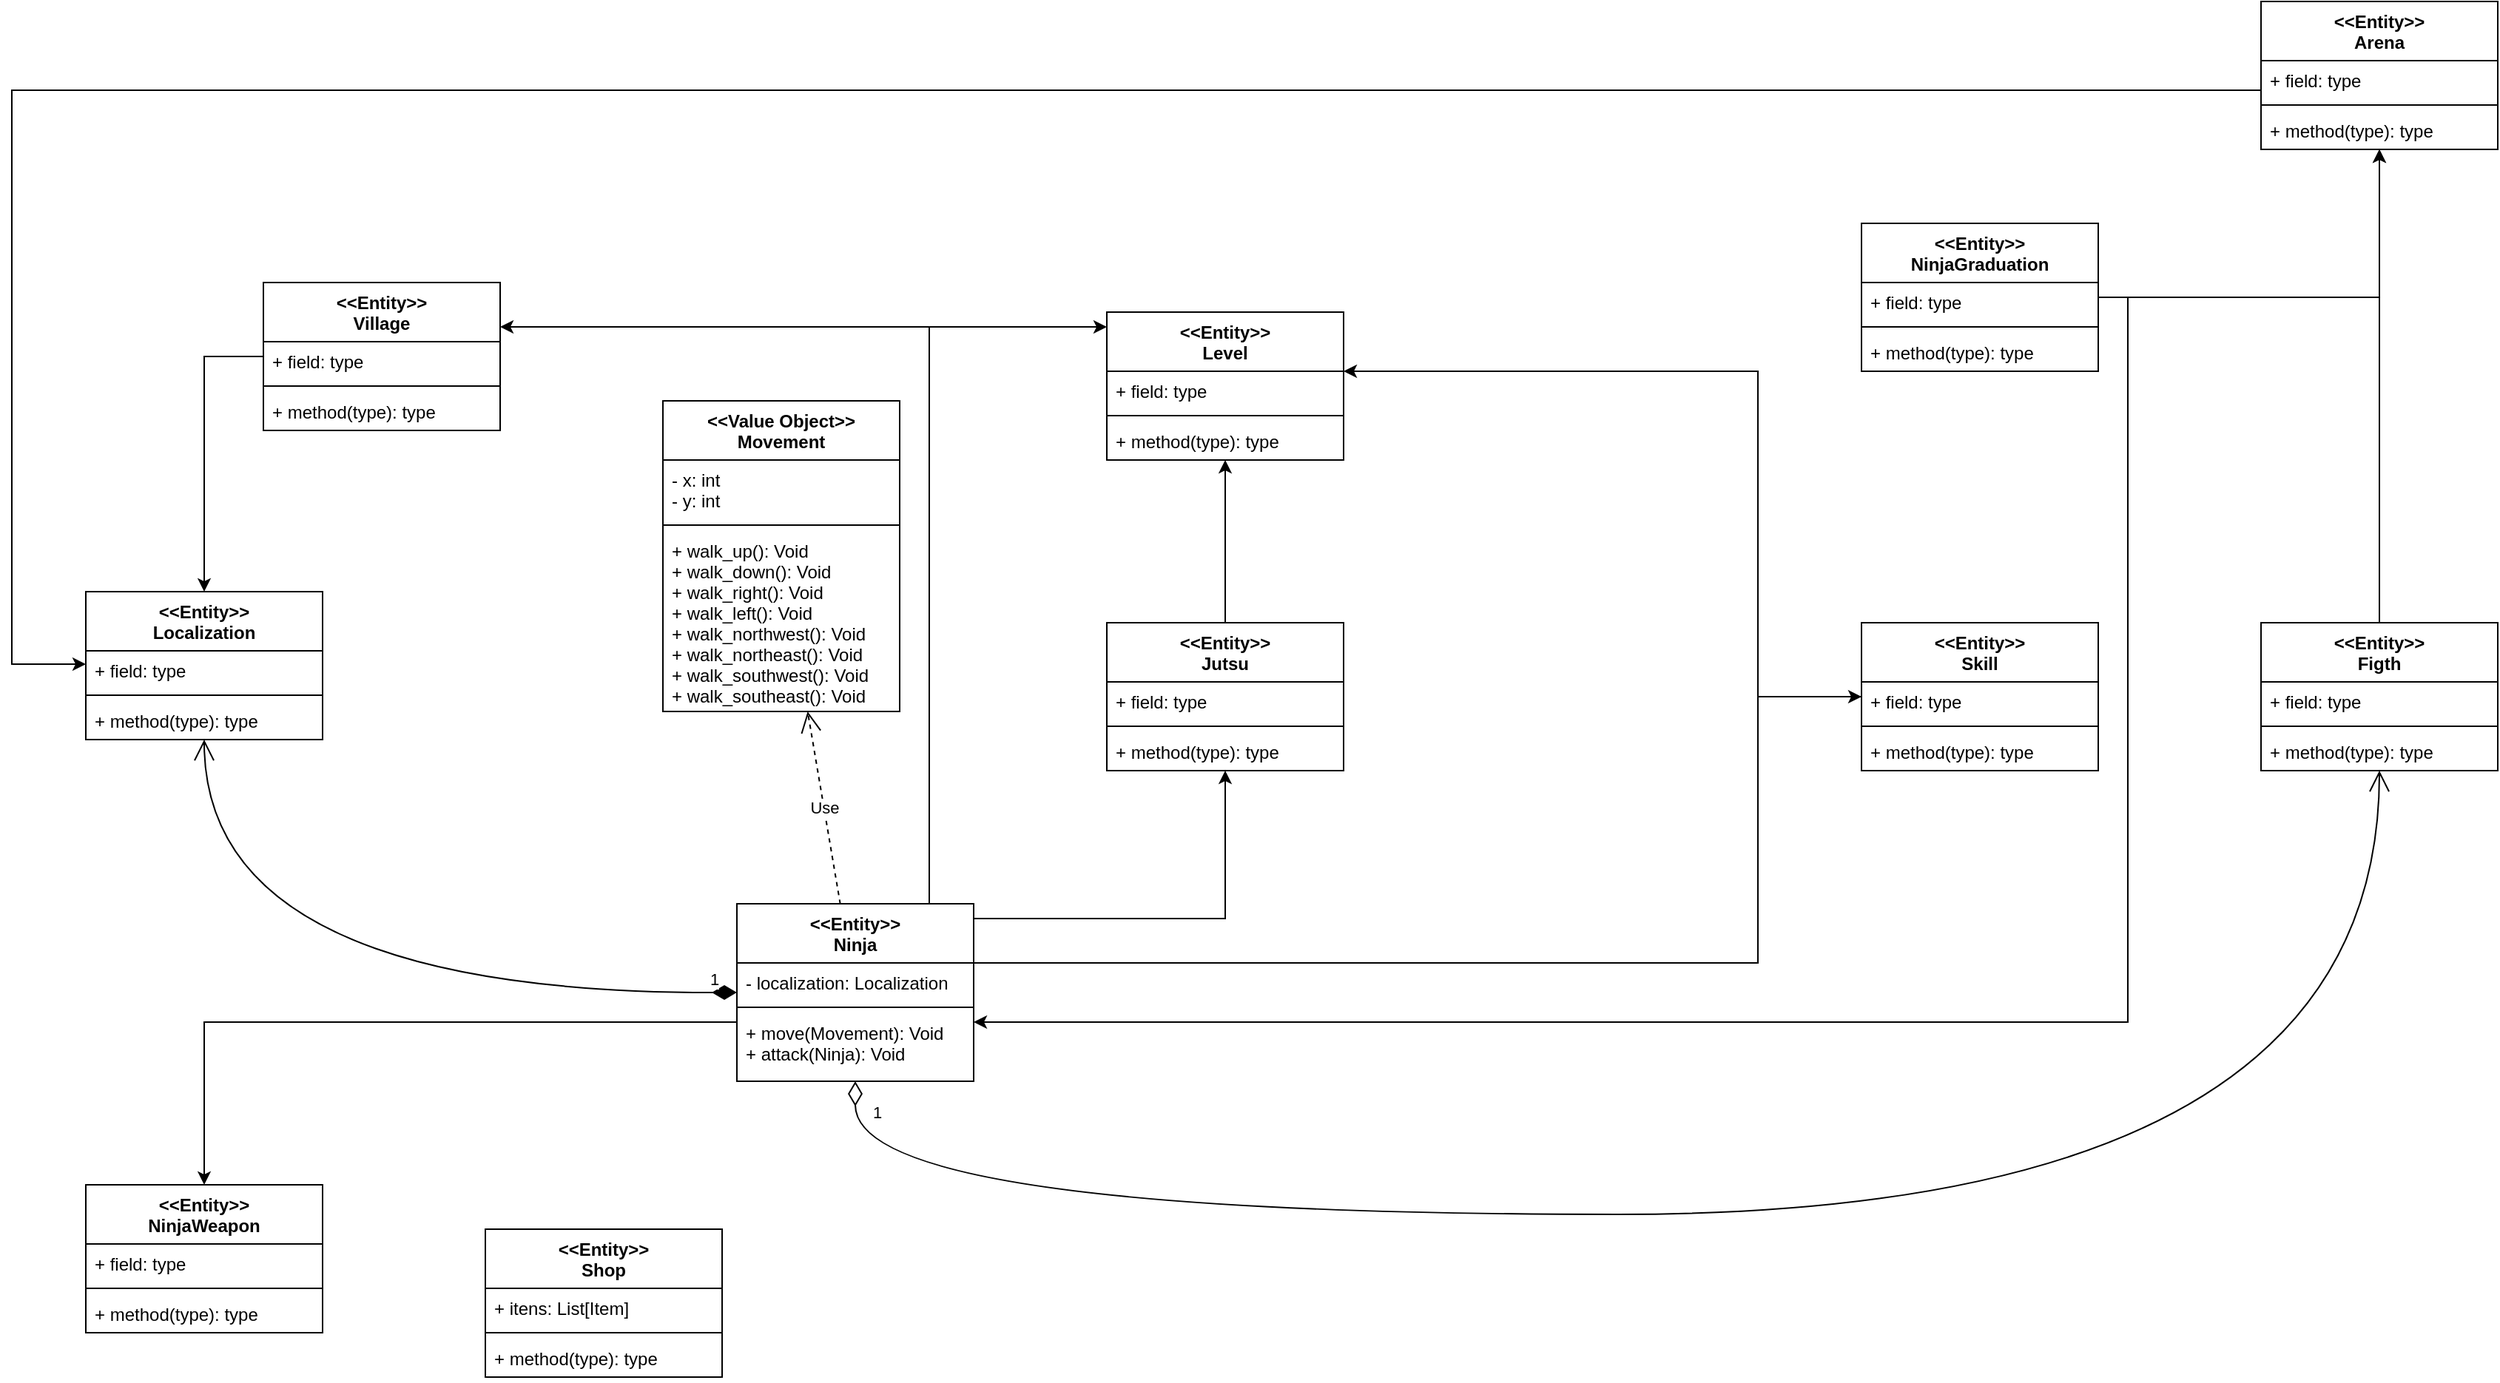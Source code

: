 <mxfile>
    <diagram id="MYjJzvuKn-N0CxeeBE0F" name="Modelo do Domínio">
        <mxGraphModel dx="2731" dy="259" grid="1" gridSize="10" guides="1" tooltips="1" connect="1" arrows="1" fold="1" page="0" pageScale="1" pageWidth="850" pageHeight="1100" math="0" shadow="0">
            <root>
                <mxCell id="0"/>
                <mxCell id="1" parent="0"/>
                <mxCell id="JsGrrceZ-RHF1cuXCa2K-105" style="edgeStyle=orthogonalEdgeStyle;rounded=0;orthogonalLoop=1;jettySize=auto;html=1;" parent="1" source="JsGrrceZ-RHF1cuXCa2K-35" target="JsGrrceZ-RHF1cuXCa2K-47" edge="1">
                    <mxGeometry relative="1" as="geometry">
                        <Array as="points">
                            <mxPoint x="-1080" y="810"/>
                        </Array>
                    </mxGeometry>
                </mxCell>
                <mxCell id="JsGrrceZ-RHF1cuXCa2K-35" value="&lt;&lt;Entity&gt;&gt;&#10;Village" style="swimlane;fontStyle=1;align=center;verticalAlign=top;childLayout=stackLayout;horizontal=1;startSize=40;horizontalStack=0;resizeParent=1;resizeParentMax=0;resizeLast=0;collapsible=1;marginBottom=0;" parent="1" vertex="1">
                    <mxGeometry x="-1040" y="760" width="160" height="100" as="geometry"/>
                </mxCell>
                <mxCell id="JsGrrceZ-RHF1cuXCa2K-36" value="+ field: type" style="text;strokeColor=none;fillColor=none;align=left;verticalAlign=top;spacingLeft=4;spacingRight=4;overflow=hidden;rotatable=0;points=[[0,0.5],[1,0.5]];portConstraint=eastwest;" parent="JsGrrceZ-RHF1cuXCa2K-35" vertex="1">
                    <mxGeometry y="40" width="160" height="26" as="geometry"/>
                </mxCell>
                <mxCell id="JsGrrceZ-RHF1cuXCa2K-37" value="" style="line;strokeWidth=1;fillColor=none;align=left;verticalAlign=middle;spacingTop=-1;spacingLeft=3;spacingRight=3;rotatable=0;labelPosition=right;points=[];portConstraint=eastwest;" parent="JsGrrceZ-RHF1cuXCa2K-35" vertex="1">
                    <mxGeometry y="66" width="160" height="8" as="geometry"/>
                </mxCell>
                <mxCell id="JsGrrceZ-RHF1cuXCa2K-38" value="+ method(type): type" style="text;strokeColor=none;fillColor=none;align=left;verticalAlign=top;spacingLeft=4;spacingRight=4;overflow=hidden;rotatable=0;points=[[0,0.5],[1,0.5]];portConstraint=eastwest;" parent="JsGrrceZ-RHF1cuXCa2K-35" vertex="1">
                    <mxGeometry y="74" width="160" height="26" as="geometry"/>
                </mxCell>
                <mxCell id="JsGrrceZ-RHF1cuXCa2K-89" style="edgeStyle=orthogonalEdgeStyle;rounded=0;orthogonalLoop=1;jettySize=auto;html=1;" parent="1" source="JsGrrceZ-RHF1cuXCa2K-43" target="JsGrrceZ-RHF1cuXCa2K-83" edge="1">
                    <mxGeometry relative="1" as="geometry">
                        <Array as="points">
                            <mxPoint x="-590" y="790"/>
                        </Array>
                    </mxGeometry>
                </mxCell>
                <mxCell id="JsGrrceZ-RHF1cuXCa2K-90" style="edgeStyle=orthogonalEdgeStyle;rounded=0;orthogonalLoop=1;jettySize=auto;html=1;" parent="1" source="JsGrrceZ-RHF1cuXCa2K-43" target="JsGrrceZ-RHF1cuXCa2K-55" edge="1">
                    <mxGeometry relative="1" as="geometry">
                        <Array as="points">
                            <mxPoint x="-390" y="1190"/>
                        </Array>
                    </mxGeometry>
                </mxCell>
                <mxCell id="JsGrrceZ-RHF1cuXCa2K-93" style="edgeStyle=orthogonalEdgeStyle;rounded=0;orthogonalLoop=1;jettySize=auto;html=1;" parent="1" source="JsGrrceZ-RHF1cuXCa2K-43" target="JsGrrceZ-RHF1cuXCa2K-35" edge="1">
                    <mxGeometry relative="1" as="geometry">
                        <Array as="points">
                            <mxPoint x="-590" y="790"/>
                        </Array>
                    </mxGeometry>
                </mxCell>
                <mxCell id="JsGrrceZ-RHF1cuXCa2K-100" style="edgeStyle=orthogonalEdgeStyle;rounded=0;orthogonalLoop=1;jettySize=auto;html=1;" parent="1" source="JsGrrceZ-RHF1cuXCa2K-43" target="JsGrrceZ-RHF1cuXCa2K-63" edge="1">
                    <mxGeometry relative="1" as="geometry">
                        <Array as="points">
                            <mxPoint x="-1080" y="1260"/>
                        </Array>
                    </mxGeometry>
                </mxCell>
                <mxCell id="JsGrrceZ-RHF1cuXCa2K-43" value="&lt;&lt;Entity&gt;&gt;&#10;Ninja" style="swimlane;fontStyle=1;align=center;verticalAlign=top;childLayout=stackLayout;horizontal=1;startSize=40;horizontalStack=0;resizeParent=1;resizeParentMax=0;resizeLast=0;collapsible=1;marginBottom=0;" parent="1" vertex="1">
                    <mxGeometry x="-720" y="1180" width="160" height="120" as="geometry"/>
                </mxCell>
                <mxCell id="JsGrrceZ-RHF1cuXCa2K-44" value="- localization: Localization" style="text;strokeColor=none;fillColor=none;align=left;verticalAlign=top;spacingLeft=4;spacingRight=4;overflow=hidden;rotatable=0;points=[[0,0.5],[1,0.5]];portConstraint=eastwest;" parent="JsGrrceZ-RHF1cuXCa2K-43" vertex="1">
                    <mxGeometry y="40" width="160" height="26" as="geometry"/>
                </mxCell>
                <mxCell id="JsGrrceZ-RHF1cuXCa2K-45" value="" style="line;strokeWidth=1;fillColor=none;align=left;verticalAlign=middle;spacingTop=-1;spacingLeft=3;spacingRight=3;rotatable=0;labelPosition=right;points=[];portConstraint=eastwest;" parent="JsGrrceZ-RHF1cuXCa2K-43" vertex="1">
                    <mxGeometry y="66" width="160" height="8" as="geometry"/>
                </mxCell>
                <mxCell id="JsGrrceZ-RHF1cuXCa2K-46" value="+ move(Movement): Void&#10;+ attack(Ninja): Void&#10;" style="text;strokeColor=none;fillColor=none;align=left;verticalAlign=top;spacingLeft=4;spacingRight=4;overflow=hidden;rotatable=0;points=[[0,0.5],[1,0.5]];portConstraint=eastwest;" parent="JsGrrceZ-RHF1cuXCa2K-43" vertex="1">
                    <mxGeometry y="74" width="160" height="46" as="geometry"/>
                </mxCell>
                <mxCell id="JsGrrceZ-RHF1cuXCa2K-47" value="&lt;&lt;Entity&gt;&gt;&#10;Localization" style="swimlane;fontStyle=1;align=center;verticalAlign=top;childLayout=stackLayout;horizontal=1;startSize=40;horizontalStack=0;resizeParent=1;resizeParentMax=0;resizeLast=0;collapsible=1;marginBottom=0;" parent="1" vertex="1">
                    <mxGeometry x="-1160" y="969" width="160" height="100" as="geometry"/>
                </mxCell>
                <mxCell id="JsGrrceZ-RHF1cuXCa2K-48" value="+ field: type" style="text;strokeColor=none;fillColor=none;align=left;verticalAlign=top;spacingLeft=4;spacingRight=4;overflow=hidden;rotatable=0;points=[[0,0.5],[1,0.5]];portConstraint=eastwest;" parent="JsGrrceZ-RHF1cuXCa2K-47" vertex="1">
                    <mxGeometry y="40" width="160" height="26" as="geometry"/>
                </mxCell>
                <mxCell id="JsGrrceZ-RHF1cuXCa2K-49" value="" style="line;strokeWidth=1;fillColor=none;align=left;verticalAlign=middle;spacingTop=-1;spacingLeft=3;spacingRight=3;rotatable=0;labelPosition=right;points=[];portConstraint=eastwest;" parent="JsGrrceZ-RHF1cuXCa2K-47" vertex="1">
                    <mxGeometry y="66" width="160" height="8" as="geometry"/>
                </mxCell>
                <mxCell id="JsGrrceZ-RHF1cuXCa2K-50" value="+ method(type): type" style="text;strokeColor=none;fillColor=none;align=left;verticalAlign=top;spacingLeft=4;spacingRight=4;overflow=hidden;rotatable=0;points=[[0,0.5],[1,0.5]];portConstraint=eastwest;" parent="JsGrrceZ-RHF1cuXCa2K-47" vertex="1">
                    <mxGeometry y="74" width="160" height="26" as="geometry"/>
                </mxCell>
                <mxCell id="JsGrrceZ-RHF1cuXCa2K-87" style="edgeStyle=orthogonalEdgeStyle;rounded=0;orthogonalLoop=1;jettySize=auto;html=1;" parent="1" source="JsGrrceZ-RHF1cuXCa2K-55" target="JsGrrceZ-RHF1cuXCa2K-83" edge="1">
                    <mxGeometry relative="1" as="geometry"/>
                </mxCell>
                <mxCell id="JsGrrceZ-RHF1cuXCa2K-55" value="&lt;&lt;Entity&gt;&gt;&#10;Jutsu" style="swimlane;fontStyle=1;align=center;verticalAlign=top;childLayout=stackLayout;horizontal=1;startSize=40;horizontalStack=0;resizeParent=1;resizeParentMax=0;resizeLast=0;collapsible=1;marginBottom=0;" parent="1" vertex="1">
                    <mxGeometry x="-470" y="990" width="160" height="100" as="geometry"/>
                </mxCell>
                <mxCell id="JsGrrceZ-RHF1cuXCa2K-56" value="+ field: type" style="text;strokeColor=none;fillColor=none;align=left;verticalAlign=top;spacingLeft=4;spacingRight=4;overflow=hidden;rotatable=0;points=[[0,0.5],[1,0.5]];portConstraint=eastwest;" parent="JsGrrceZ-RHF1cuXCa2K-55" vertex="1">
                    <mxGeometry y="40" width="160" height="26" as="geometry"/>
                </mxCell>
                <mxCell id="JsGrrceZ-RHF1cuXCa2K-57" value="" style="line;strokeWidth=1;fillColor=none;align=left;verticalAlign=middle;spacingTop=-1;spacingLeft=3;spacingRight=3;rotatable=0;labelPosition=right;points=[];portConstraint=eastwest;" parent="JsGrrceZ-RHF1cuXCa2K-55" vertex="1">
                    <mxGeometry y="66" width="160" height="8" as="geometry"/>
                </mxCell>
                <mxCell id="JsGrrceZ-RHF1cuXCa2K-58" value="+ method(type): type" style="text;strokeColor=none;fillColor=none;align=left;verticalAlign=top;spacingLeft=4;spacingRight=4;overflow=hidden;rotatable=0;points=[[0,0.5],[1,0.5]];portConstraint=eastwest;" parent="JsGrrceZ-RHF1cuXCa2K-55" vertex="1">
                    <mxGeometry y="74" width="160" height="26" as="geometry"/>
                </mxCell>
                <mxCell id="JsGrrceZ-RHF1cuXCa2K-88" style="edgeStyle=orthogonalEdgeStyle;rounded=0;orthogonalLoop=1;jettySize=auto;html=1;" parent="1" source="JsGrrceZ-RHF1cuXCa2K-59" target="JsGrrceZ-RHF1cuXCa2K-83" edge="1">
                    <mxGeometry relative="1" as="geometry">
                        <Array as="points">
                            <mxPoint x="-30" y="1040"/>
                            <mxPoint x="-30" y="820"/>
                        </Array>
                    </mxGeometry>
                </mxCell>
                <mxCell id="JsGrrceZ-RHF1cuXCa2K-59" value="&lt;&lt;Entity&gt;&gt;&#10;Skill" style="swimlane;fontStyle=1;align=center;verticalAlign=top;childLayout=stackLayout;horizontal=1;startSize=40;horizontalStack=0;resizeParent=1;resizeParentMax=0;resizeLast=0;collapsible=1;marginBottom=0;" parent="1" vertex="1">
                    <mxGeometry x="40" y="990" width="160" height="100" as="geometry"/>
                </mxCell>
                <mxCell id="JsGrrceZ-RHF1cuXCa2K-60" value="+ field: type" style="text;strokeColor=none;fillColor=none;align=left;verticalAlign=top;spacingLeft=4;spacingRight=4;overflow=hidden;rotatable=0;points=[[0,0.5],[1,0.5]];portConstraint=eastwest;" parent="JsGrrceZ-RHF1cuXCa2K-59" vertex="1">
                    <mxGeometry y="40" width="160" height="26" as="geometry"/>
                </mxCell>
                <mxCell id="JsGrrceZ-RHF1cuXCa2K-61" value="" style="line;strokeWidth=1;fillColor=none;align=left;verticalAlign=middle;spacingTop=-1;spacingLeft=3;spacingRight=3;rotatable=0;labelPosition=right;points=[];portConstraint=eastwest;" parent="JsGrrceZ-RHF1cuXCa2K-59" vertex="1">
                    <mxGeometry y="66" width="160" height="8" as="geometry"/>
                </mxCell>
                <mxCell id="JsGrrceZ-RHF1cuXCa2K-62" value="+ method(type): type" style="text;strokeColor=none;fillColor=none;align=left;verticalAlign=top;spacingLeft=4;spacingRight=4;overflow=hidden;rotatable=0;points=[[0,0.5],[1,0.5]];portConstraint=eastwest;" parent="JsGrrceZ-RHF1cuXCa2K-59" vertex="1">
                    <mxGeometry y="74" width="160" height="26" as="geometry"/>
                </mxCell>
                <mxCell id="JsGrrceZ-RHF1cuXCa2K-63" value="&lt;&lt;Entity&gt;&gt;&#10;NinjaWeapon" style="swimlane;fontStyle=1;align=center;verticalAlign=top;childLayout=stackLayout;horizontal=1;startSize=40;horizontalStack=0;resizeParent=1;resizeParentMax=0;resizeLast=0;collapsible=1;marginBottom=0;" parent="1" vertex="1">
                    <mxGeometry x="-1160" y="1370" width="160" height="100" as="geometry"/>
                </mxCell>
                <mxCell id="JsGrrceZ-RHF1cuXCa2K-64" value="+ field: type" style="text;strokeColor=none;fillColor=none;align=left;verticalAlign=top;spacingLeft=4;spacingRight=4;overflow=hidden;rotatable=0;points=[[0,0.5],[1,0.5]];portConstraint=eastwest;" parent="JsGrrceZ-RHF1cuXCa2K-63" vertex="1">
                    <mxGeometry y="40" width="160" height="26" as="geometry"/>
                </mxCell>
                <mxCell id="JsGrrceZ-RHF1cuXCa2K-65" value="" style="line;strokeWidth=1;fillColor=none;align=left;verticalAlign=middle;spacingTop=-1;spacingLeft=3;spacingRight=3;rotatable=0;labelPosition=right;points=[];portConstraint=eastwest;" parent="JsGrrceZ-RHF1cuXCa2K-63" vertex="1">
                    <mxGeometry y="66" width="160" height="8" as="geometry"/>
                </mxCell>
                <mxCell id="JsGrrceZ-RHF1cuXCa2K-66" value="+ method(type): type" style="text;strokeColor=none;fillColor=none;align=left;verticalAlign=top;spacingLeft=4;spacingRight=4;overflow=hidden;rotatable=0;points=[[0,0.5],[1,0.5]];portConstraint=eastwest;" parent="JsGrrceZ-RHF1cuXCa2K-63" vertex="1">
                    <mxGeometry y="74" width="160" height="26" as="geometry"/>
                </mxCell>
                <mxCell id="JsGrrceZ-RHF1cuXCa2K-103" style="edgeStyle=orthogonalEdgeStyle;rounded=0;orthogonalLoop=1;jettySize=auto;html=1;" parent="1" source="JsGrrceZ-RHF1cuXCa2K-67" target="JsGrrceZ-RHF1cuXCa2K-47" edge="1">
                    <mxGeometry relative="1" as="geometry">
                        <Array as="points">
                            <mxPoint x="-1210" y="630"/>
                            <mxPoint x="-1210" y="1018"/>
                        </Array>
                    </mxGeometry>
                </mxCell>
                <mxCell id="JsGrrceZ-RHF1cuXCa2K-67" value="&lt;&lt;Entity&gt;&gt;&#10;Arena" style="swimlane;fontStyle=1;align=center;verticalAlign=top;childLayout=stackLayout;horizontal=1;startSize=40;horizontalStack=0;resizeParent=1;resizeParentMax=0;resizeLast=0;collapsible=1;marginBottom=0;" parent="1" vertex="1">
                    <mxGeometry x="310" y="570" width="160" height="100" as="geometry"/>
                </mxCell>
                <mxCell id="JsGrrceZ-RHF1cuXCa2K-68" value="+ field: type" style="text;strokeColor=none;fillColor=none;align=left;verticalAlign=top;spacingLeft=4;spacingRight=4;overflow=hidden;rotatable=0;points=[[0,0.5],[1,0.5]];portConstraint=eastwest;" parent="JsGrrceZ-RHF1cuXCa2K-67" vertex="1">
                    <mxGeometry y="40" width="160" height="26" as="geometry"/>
                </mxCell>
                <mxCell id="JsGrrceZ-RHF1cuXCa2K-69" value="" style="line;strokeWidth=1;fillColor=none;align=left;verticalAlign=middle;spacingTop=-1;spacingLeft=3;spacingRight=3;rotatable=0;labelPosition=right;points=[];portConstraint=eastwest;" parent="JsGrrceZ-RHF1cuXCa2K-67" vertex="1">
                    <mxGeometry y="66" width="160" height="8" as="geometry"/>
                </mxCell>
                <mxCell id="JsGrrceZ-RHF1cuXCa2K-70" value="+ method(type): type" style="text;strokeColor=none;fillColor=none;align=left;verticalAlign=top;spacingLeft=4;spacingRight=4;overflow=hidden;rotatable=0;points=[[0,0.5],[1,0.5]];portConstraint=eastwest;" parent="JsGrrceZ-RHF1cuXCa2K-67" vertex="1">
                    <mxGeometry y="74" width="160" height="26" as="geometry"/>
                </mxCell>
                <mxCell id="JsGrrceZ-RHF1cuXCa2K-101" style="edgeStyle=orthogonalEdgeStyle;rounded=0;orthogonalLoop=1;jettySize=auto;html=1;" parent="1" source="JsGrrceZ-RHF1cuXCa2K-71" target="JsGrrceZ-RHF1cuXCa2K-43" edge="1">
                    <mxGeometry relative="1" as="geometry">
                        <Array as="points">
                            <mxPoint x="220" y="770"/>
                            <mxPoint x="220" y="1260"/>
                        </Array>
                    </mxGeometry>
                </mxCell>
                <mxCell id="JsGrrceZ-RHF1cuXCa2K-102" style="edgeStyle=orthogonalEdgeStyle;rounded=0;orthogonalLoop=1;jettySize=auto;html=1;" parent="1" source="JsGrrceZ-RHF1cuXCa2K-71" target="JsGrrceZ-RHF1cuXCa2K-67" edge="1">
                    <mxGeometry relative="1" as="geometry"/>
                </mxCell>
                <mxCell id="JsGrrceZ-RHF1cuXCa2K-71" value="&lt;&lt;Entity&gt;&gt;&#10;NinjaGraduation" style="swimlane;fontStyle=1;align=center;verticalAlign=top;childLayout=stackLayout;horizontal=1;startSize=40;horizontalStack=0;resizeParent=1;resizeParentMax=0;resizeLast=0;collapsible=1;marginBottom=0;" parent="1" vertex="1">
                    <mxGeometry x="40" y="720" width="160" height="100" as="geometry"/>
                </mxCell>
                <mxCell id="JsGrrceZ-RHF1cuXCa2K-72" value="+ field: type" style="text;strokeColor=none;fillColor=none;align=left;verticalAlign=top;spacingLeft=4;spacingRight=4;overflow=hidden;rotatable=0;points=[[0,0.5],[1,0.5]];portConstraint=eastwest;" parent="JsGrrceZ-RHF1cuXCa2K-71" vertex="1">
                    <mxGeometry y="40" width="160" height="26" as="geometry"/>
                </mxCell>
                <mxCell id="JsGrrceZ-RHF1cuXCa2K-73" value="" style="line;strokeWidth=1;fillColor=none;align=left;verticalAlign=middle;spacingTop=-1;spacingLeft=3;spacingRight=3;rotatable=0;labelPosition=right;points=[];portConstraint=eastwest;" parent="JsGrrceZ-RHF1cuXCa2K-71" vertex="1">
                    <mxGeometry y="66" width="160" height="8" as="geometry"/>
                </mxCell>
                <mxCell id="JsGrrceZ-RHF1cuXCa2K-74" value="+ method(type): type" style="text;strokeColor=none;fillColor=none;align=left;verticalAlign=top;spacingLeft=4;spacingRight=4;overflow=hidden;rotatable=0;points=[[0,0.5],[1,0.5]];portConstraint=eastwest;" parent="JsGrrceZ-RHF1cuXCa2K-71" vertex="1">
                    <mxGeometry y="74" width="160" height="26" as="geometry"/>
                </mxCell>
                <mxCell id="JsGrrceZ-RHF1cuXCa2K-99" style="edgeStyle=orthogonalEdgeStyle;rounded=0;orthogonalLoop=1;jettySize=auto;html=1;" parent="1" source="JsGrrceZ-RHF1cuXCa2K-75" target="JsGrrceZ-RHF1cuXCa2K-67" edge="1">
                    <mxGeometry relative="1" as="geometry"/>
                </mxCell>
                <mxCell id="JsGrrceZ-RHF1cuXCa2K-75" value="&lt;&lt;Entity&gt;&gt;&#10;Figth" style="swimlane;fontStyle=1;align=center;verticalAlign=top;childLayout=stackLayout;horizontal=1;startSize=40;horizontalStack=0;resizeParent=1;resizeParentMax=0;resizeLast=0;collapsible=1;marginBottom=0;" parent="1" vertex="1">
                    <mxGeometry x="310" y="990" width="160" height="100" as="geometry"/>
                </mxCell>
                <mxCell id="JsGrrceZ-RHF1cuXCa2K-76" value="+ field: type" style="text;strokeColor=none;fillColor=none;align=left;verticalAlign=top;spacingLeft=4;spacingRight=4;overflow=hidden;rotatable=0;points=[[0,0.5],[1,0.5]];portConstraint=eastwest;" parent="JsGrrceZ-RHF1cuXCa2K-75" vertex="1">
                    <mxGeometry y="40" width="160" height="26" as="geometry"/>
                </mxCell>
                <mxCell id="JsGrrceZ-RHF1cuXCa2K-77" value="" style="line;strokeWidth=1;fillColor=none;align=left;verticalAlign=middle;spacingTop=-1;spacingLeft=3;spacingRight=3;rotatable=0;labelPosition=right;points=[];portConstraint=eastwest;" parent="JsGrrceZ-RHF1cuXCa2K-75" vertex="1">
                    <mxGeometry y="66" width="160" height="8" as="geometry"/>
                </mxCell>
                <mxCell id="JsGrrceZ-RHF1cuXCa2K-78" value="+ method(type): type" style="text;strokeColor=none;fillColor=none;align=left;verticalAlign=top;spacingLeft=4;spacingRight=4;overflow=hidden;rotatable=0;points=[[0,0.5],[1,0.5]];portConstraint=eastwest;" parent="JsGrrceZ-RHF1cuXCa2K-75" vertex="1">
                    <mxGeometry y="74" width="160" height="26" as="geometry"/>
                </mxCell>
                <mxCell id="JsGrrceZ-RHF1cuXCa2K-79" value="&lt;&lt;Value Object&gt;&gt;&#10;Movement" style="swimlane;fontStyle=1;align=center;verticalAlign=top;childLayout=stackLayout;horizontal=1;startSize=40;horizontalStack=0;resizeParent=1;resizeParentMax=0;resizeLast=0;collapsible=1;marginBottom=0;" parent="1" vertex="1">
                    <mxGeometry x="-770" y="840" width="160" height="210" as="geometry"/>
                </mxCell>
                <mxCell id="JsGrrceZ-RHF1cuXCa2K-80" value="- x: int&#10;- y: int" style="text;strokeColor=none;fillColor=none;align=left;verticalAlign=top;spacingLeft=4;spacingRight=4;overflow=hidden;rotatable=0;points=[[0,0.5],[1,0.5]];portConstraint=eastwest;" parent="JsGrrceZ-RHF1cuXCa2K-79" vertex="1">
                    <mxGeometry y="40" width="160" height="40" as="geometry"/>
                </mxCell>
                <mxCell id="JsGrrceZ-RHF1cuXCa2K-81" value="" style="line;strokeWidth=1;fillColor=none;align=left;verticalAlign=middle;spacingTop=-1;spacingLeft=3;spacingRight=3;rotatable=0;labelPosition=right;points=[];portConstraint=eastwest;" parent="JsGrrceZ-RHF1cuXCa2K-79" vertex="1">
                    <mxGeometry y="80" width="160" height="8" as="geometry"/>
                </mxCell>
                <mxCell id="JsGrrceZ-RHF1cuXCa2K-82" value="+ walk_up(): Void&#10;+ walk_down(): Void&#10;+ walk_right(): Void&#10;+ walk_left(): Void&#10;+ walk_northwest(): Void&#10;+ walk_northeast(): Void&#10;+ walk_southwest(): Void&#10;+ walk_southeast(): Void" style="text;strokeColor=none;fillColor=none;align=left;verticalAlign=top;spacingLeft=4;spacingRight=4;overflow=hidden;rotatable=0;points=[[0,0.5],[1,0.5]];portConstraint=eastwest;" parent="JsGrrceZ-RHF1cuXCa2K-79" vertex="1">
                    <mxGeometry y="88" width="160" height="122" as="geometry"/>
                </mxCell>
                <mxCell id="JsGrrceZ-RHF1cuXCa2K-83" value="&lt;&lt;Entity&gt;&gt;&#10;Level" style="swimlane;fontStyle=1;align=center;verticalAlign=top;childLayout=stackLayout;horizontal=1;startSize=40;horizontalStack=0;resizeParent=1;resizeParentMax=0;resizeLast=0;collapsible=1;marginBottom=0;" parent="1" vertex="1">
                    <mxGeometry x="-470" y="780" width="160" height="100" as="geometry"/>
                </mxCell>
                <mxCell id="JsGrrceZ-RHF1cuXCa2K-84" value="+ field: type" style="text;strokeColor=none;fillColor=none;align=left;verticalAlign=top;spacingLeft=4;spacingRight=4;overflow=hidden;rotatable=0;points=[[0,0.5],[1,0.5]];portConstraint=eastwest;" parent="JsGrrceZ-RHF1cuXCa2K-83" vertex="1">
                    <mxGeometry y="40" width="160" height="26" as="geometry"/>
                </mxCell>
                <mxCell id="JsGrrceZ-RHF1cuXCa2K-85" value="" style="line;strokeWidth=1;fillColor=none;align=left;verticalAlign=middle;spacingTop=-1;spacingLeft=3;spacingRight=3;rotatable=0;labelPosition=right;points=[];portConstraint=eastwest;" parent="JsGrrceZ-RHF1cuXCa2K-83" vertex="1">
                    <mxGeometry y="66" width="160" height="8" as="geometry"/>
                </mxCell>
                <mxCell id="JsGrrceZ-RHF1cuXCa2K-86" value="+ method(type): type" style="text;strokeColor=none;fillColor=none;align=left;verticalAlign=top;spacingLeft=4;spacingRight=4;overflow=hidden;rotatable=0;points=[[0,0.5],[1,0.5]];portConstraint=eastwest;" parent="JsGrrceZ-RHF1cuXCa2K-83" vertex="1">
                    <mxGeometry y="74" width="160" height="26" as="geometry"/>
                </mxCell>
                <mxCell id="JsGrrceZ-RHF1cuXCa2K-91" style="edgeStyle=orthogonalEdgeStyle;rounded=0;orthogonalLoop=1;jettySize=auto;html=1;" parent="1" source="JsGrrceZ-RHF1cuXCa2K-43" target="JsGrrceZ-RHF1cuXCa2K-59" edge="1">
                    <mxGeometry relative="1" as="geometry">
                        <Array as="points">
                            <mxPoint x="-30" y="1220"/>
                            <mxPoint x="-30" y="1040"/>
                        </Array>
                    </mxGeometry>
                </mxCell>
                <mxCell id="JsGrrceZ-RHF1cuXCa2K-107" value="Use" style="endArrow=open;endSize=12;dashed=1;html=1;curved=1;" parent="1" source="JsGrrceZ-RHF1cuXCa2K-43" target="JsGrrceZ-RHF1cuXCa2K-79" edge="1">
                    <mxGeometry width="160" relative="1" as="geometry">
                        <mxPoint x="-780" y="1050" as="sourcePoint"/>
                        <mxPoint x="-620" y="1050" as="targetPoint"/>
                    </mxGeometry>
                </mxCell>
                <mxCell id="JsGrrceZ-RHF1cuXCa2K-110" value="1" style="endArrow=open;html=1;endSize=12;startArrow=diamondThin;startSize=14;startFill=1;edgeStyle=orthogonalEdgeStyle;align=left;verticalAlign=bottom;curved=1;" parent="1" source="JsGrrceZ-RHF1cuXCa2K-43" target="JsGrrceZ-RHF1cuXCa2K-47" edge="1">
                    <mxGeometry x="-0.923" relative="1" as="geometry">
                        <mxPoint x="-850" y="1100" as="sourcePoint"/>
                        <mxPoint x="-690" y="1100" as="targetPoint"/>
                        <mxPoint as="offset"/>
                    </mxGeometry>
                </mxCell>
                <mxCell id="JsGrrceZ-RHF1cuXCa2K-111" value="1" style="endArrow=open;html=1;endSize=12;startArrow=diamondThin;startSize=14;startFill=0;edgeStyle=orthogonalEdgeStyle;align=left;verticalAlign=bottom;curved=1;" parent="1" source="JsGrrceZ-RHF1cuXCa2K-46" target="JsGrrceZ-RHF1cuXCa2K-75" edge="1">
                    <mxGeometry x="-0.958" y="10" relative="1" as="geometry">
                        <mxPoint x="-340" y="1330" as="sourcePoint"/>
                        <mxPoint x="-180" y="1330" as="targetPoint"/>
                        <Array as="points">
                            <mxPoint x="-640" y="1390"/>
                            <mxPoint x="390" y="1390"/>
                        </Array>
                        <mxPoint as="offset"/>
                    </mxGeometry>
                </mxCell>
                <mxCell id="JsGrrceZ-RHF1cuXCa2K-118" value="&lt;&lt;Entity&gt;&gt;&#10;Shop" style="swimlane;fontStyle=1;align=center;verticalAlign=top;childLayout=stackLayout;horizontal=1;startSize=40;horizontalStack=0;resizeParent=1;resizeParentMax=0;resizeLast=0;collapsible=1;marginBottom=0;" parent="1" vertex="1">
                    <mxGeometry x="-890" y="1400" width="160" height="100" as="geometry"/>
                </mxCell>
                <mxCell id="JsGrrceZ-RHF1cuXCa2K-119" value="+ itens: List[Item]" style="text;strokeColor=none;fillColor=none;align=left;verticalAlign=top;spacingLeft=4;spacingRight=4;overflow=hidden;rotatable=0;points=[[0,0.5],[1,0.5]];portConstraint=eastwest;" parent="JsGrrceZ-RHF1cuXCa2K-118" vertex="1">
                    <mxGeometry y="40" width="160" height="26" as="geometry"/>
                </mxCell>
                <mxCell id="JsGrrceZ-RHF1cuXCa2K-120" value="" style="line;strokeWidth=1;fillColor=none;align=left;verticalAlign=middle;spacingTop=-1;spacingLeft=3;spacingRight=3;rotatable=0;labelPosition=right;points=[];portConstraint=eastwest;" parent="JsGrrceZ-RHF1cuXCa2K-118" vertex="1">
                    <mxGeometry y="66" width="160" height="8" as="geometry"/>
                </mxCell>
                <mxCell id="JsGrrceZ-RHF1cuXCa2K-121" value="+ method(type): type" style="text;strokeColor=none;fillColor=none;align=left;verticalAlign=top;spacingLeft=4;spacingRight=4;overflow=hidden;rotatable=0;points=[[0,0.5],[1,0.5]];portConstraint=eastwest;" parent="JsGrrceZ-RHF1cuXCa2K-118" vertex="1">
                    <mxGeometry y="74" width="160" height="26" as="geometry"/>
                </mxCell>
            </root>
        </mxGraphModel>
    </diagram>
    <diagram id="-O2WrD1WYqHlBvR6BLQu" name="Requisitos Funcionais">
        <mxGraphModel dx="1131" dy="659" grid="1" gridSize="10" guides="1" tooltips="1" connect="1" arrows="1" fold="1" page="0" pageScale="1" pageWidth="850" pageHeight="1100" math="0" shadow="0">
            <root>
                <mxCell id="f8SGUQLbLQeorTyucXZl-0"/>
                <mxCell id="f8SGUQLbLQeorTyucXZl-1" parent="f8SGUQLbLQeorTyucXZl-0"/>
                <mxCell id="f8SGUQLbLQeorTyucXZl-2" value="" style="edgeStyle=orthogonalEdgeStyle;rounded=0;orthogonalLoop=1;jettySize=auto;html=1;" parent="f8SGUQLbLQeorTyucXZl-1" source="f8SGUQLbLQeorTyucXZl-5" target="f8SGUQLbLQeorTyucXZl-6" edge="1">
                    <mxGeometry relative="1" as="geometry"/>
                </mxCell>
                <mxCell id="f8SGUQLbLQeorTyucXZl-3" value="" style="edgeStyle=orthogonalEdgeStyle;rounded=0;orthogonalLoop=1;jettySize=auto;html=1;" parent="f8SGUQLbLQeorTyucXZl-1" source="f8SGUQLbLQeorTyucXZl-5" target="f8SGUQLbLQeorTyucXZl-7" edge="1">
                    <mxGeometry relative="1" as="geometry"/>
                </mxCell>
                <mxCell id="f8SGUQLbLQeorTyucXZl-4" style="edgeStyle=orthogonalEdgeStyle;rounded=0;orthogonalLoop=1;jettySize=auto;html=1;" parent="f8SGUQLbLQeorTyucXZl-1" source="f8SGUQLbLQeorTyucXZl-5" target="f8SGUQLbLQeorTyucXZl-9" edge="1">
                    <mxGeometry relative="1" as="geometry"/>
                </mxCell>
                <mxCell id="f8SGUQLbLQeorTyucXZl-5" value="RPG Naruto" style="text;html=1;align=center;verticalAlign=middle;resizable=0;points=[];autosize=1;strokeColor=none;fillColor=none;" parent="f8SGUQLbLQeorTyucXZl-1" vertex="1">
                    <mxGeometry x="1750" y="210" width="90" height="30" as="geometry"/>
                </mxCell>
                <mxCell id="f8SGUQLbLQeorTyucXZl-6" value="Village" style="text;html=1;align=center;verticalAlign=middle;resizable=0;points=[];autosize=1;strokeColor=none;fillColor=none;" parent="f8SGUQLbLQeorTyucXZl-1" vertex="1">
                    <mxGeometry x="2260" y="335" width="60" height="30" as="geometry"/>
                </mxCell>
                <mxCell id="f8SGUQLbLQeorTyucXZl-7" value="Ninja" style="text;html=1;align=center;verticalAlign=middle;resizable=0;points=[];autosize=1;strokeColor=none;fillColor=none;" parent="f8SGUQLbLQeorTyucXZl-1" vertex="1">
                    <mxGeometry x="2535" y="335" width="50" height="30" as="geometry"/>
                </mxCell>
                <mxCell id="f8SGUQLbLQeorTyucXZl-8" value="" style="edgeStyle=orthogonalEdgeStyle;rounded=0;orthogonalLoop=1;jettySize=auto;html=1;" parent="f8SGUQLbLQeorTyucXZl-1" source="f8SGUQLbLQeorTyucXZl-9" target="f8SGUQLbLQeorTyucXZl-15" edge="1">
                    <mxGeometry relative="1" as="geometry"/>
                </mxCell>
                <mxCell id="f8SGUQLbLQeorTyucXZl-9" value="Funcionamento" style="text;html=1;align=center;verticalAlign=middle;resizable=0;points=[];autosize=1;strokeColor=none;fillColor=none;" parent="f8SGUQLbLQeorTyucXZl-1" vertex="1">
                    <mxGeometry x="1905" y="335" width="110" height="30" as="geometry"/>
                </mxCell>
                <mxCell id="f8SGUQLbLQeorTyucXZl-10" value="" style="edgeStyle=orthogonalEdgeStyle;rounded=0;orthogonalLoop=1;jettySize=auto;html=1;" parent="f8SGUQLbLQeorTyucXZl-1" source="f8SGUQLbLQeorTyucXZl-9" target="f8SGUQLbLQeorTyucXZl-16" edge="1">
                    <mxGeometry relative="1" as="geometry"/>
                </mxCell>
                <mxCell id="f8SGUQLbLQeorTyucXZl-11" value="" style="edgeStyle=orthogonalEdgeStyle;rounded=0;orthogonalLoop=1;jettySize=auto;html=1;" parent="f8SGUQLbLQeorTyucXZl-1" source="f8SGUQLbLQeorTyucXZl-9" target="f8SGUQLbLQeorTyucXZl-17" edge="1">
                    <mxGeometry relative="1" as="geometry"/>
                </mxCell>
                <mxCell id="f8SGUQLbLQeorTyucXZl-12" value="" style="edgeStyle=orthogonalEdgeStyle;rounded=0;orthogonalLoop=1;jettySize=auto;html=1;" parent="f8SGUQLbLQeorTyucXZl-1" source="f8SGUQLbLQeorTyucXZl-5" target="f8SGUQLbLQeorTyucXZl-21" edge="1">
                    <mxGeometry relative="1" as="geometry"/>
                </mxCell>
                <mxCell id="f8SGUQLbLQeorTyucXZl-13" value="" style="edgeStyle=orthogonalEdgeStyle;rounded=0;orthogonalLoop=1;jettySize=auto;html=1;" parent="f8SGUQLbLQeorTyucXZl-1" source="f8SGUQLbLQeorTyucXZl-5" target="f8SGUQLbLQeorTyucXZl-27" edge="1">
                    <mxGeometry relative="1" as="geometry"/>
                </mxCell>
                <mxCell id="f8SGUQLbLQeorTyucXZl-14" value="" style="edgeStyle=orthogonalEdgeStyle;rounded=0;orthogonalLoop=1;jettySize=auto;html=1;" parent="f8SGUQLbLQeorTyucXZl-1" source="f8SGUQLbLQeorTyucXZl-5" target="f8SGUQLbLQeorTyucXZl-29" edge="1">
                    <mxGeometry relative="1" as="geometry"/>
                </mxCell>
                <mxCell id="f8SGUQLbLQeorTyucXZl-15" value="Jogar por Navegador" style="text;html=1;align=center;verticalAlign=middle;resizable=0;points=[];autosize=1;strokeColor=none;fillColor=none;" parent="f8SGUQLbLQeorTyucXZl-1" vertex="1">
                    <mxGeometry x="1890" y="430" width="140" height="30" as="geometry"/>
                </mxCell>
                <mxCell id="f8SGUQLbLQeorTyucXZl-16" value="Jogador Desenvolve as Habilidades do&lt;br&gt;Personagem ao Longo do Jogo" style="text;html=1;align=center;verticalAlign=middle;resizable=0;points=[];autosize=1;strokeColor=none;fillColor=none;" parent="f8SGUQLbLQeorTyucXZl-1" vertex="1">
                    <mxGeometry x="1630" y="425" width="230" height="40" as="geometry"/>
                </mxCell>
                <mxCell id="f8SGUQLbLQeorTyucXZl-17" value="Jogador Seleciona um&lt;br&gt;Personagem já Existente que vêm com&lt;br&gt;Atributos Básicos pré-existentes" style="text;html=1;align=center;verticalAlign=middle;resizable=0;points=[];autosize=1;strokeColor=none;fillColor=none;" parent="f8SGUQLbLQeorTyucXZl-1" vertex="1">
                    <mxGeometry x="2030" y="415" width="230" height="60" as="geometry"/>
                </mxCell>
                <mxCell id="f8SGUQLbLQeorTyucXZl-18" value="Mundo Livre&lt;br&gt;O Personagem Inicia em um Local&lt;br&gt;Mas Pode se Mudar" style="text;html=1;align=center;verticalAlign=middle;resizable=0;points=[];autosize=1;strokeColor=none;fillColor=none;" parent="f8SGUQLbLQeorTyucXZl-1" vertex="1">
                    <mxGeometry x="1145" y="410" width="210" height="60" as="geometry"/>
                </mxCell>
                <mxCell id="f8SGUQLbLQeorTyucXZl-19" value="" style="edgeStyle=orthogonalEdgeStyle;rounded=0;orthogonalLoop=1;jettySize=auto;html=1;" parent="f8SGUQLbLQeorTyucXZl-1" source="f8SGUQLbLQeorTyucXZl-21" target="f8SGUQLbLQeorTyucXZl-22" edge="1">
                    <mxGeometry relative="1" as="geometry">
                        <Array as="points">
                            <mxPoint x="845" y="400"/>
                            <mxPoint x="690" y="400"/>
                        </Array>
                    </mxGeometry>
                </mxCell>
                <mxCell id="f8SGUQLbLQeorTyucXZl-20" value="" style="edgeStyle=orthogonalEdgeStyle;rounded=0;orthogonalLoop=1;jettySize=auto;html=1;" parent="f8SGUQLbLQeorTyucXZl-1" source="f8SGUQLbLQeorTyucXZl-21" target="f8SGUQLbLQeorTyucXZl-23" edge="1">
                    <mxGeometry relative="1" as="geometry">
                        <Array as="points">
                            <mxPoint x="845" y="400"/>
                            <mxPoint x="980" y="400"/>
                        </Array>
                    </mxGeometry>
                </mxCell>
                <mxCell id="f8SGUQLbLQeorTyucXZl-21" value="PVP" style="text;html=1;align=center;verticalAlign=middle;resizable=0;points=[];autosize=1;strokeColor=none;fillColor=none;" parent="f8SGUQLbLQeorTyucXZl-1" vertex="1">
                    <mxGeometry x="820" y="330" width="50" height="30" as="geometry"/>
                </mxCell>
                <mxCell id="f8SGUQLbLQeorTyucXZl-22" value="Ao Encontrar um Personagem e&lt;br&gt;Tentar Lutar contra Ele, esse Pode Fugir ou&lt;br&gt;Aceitar a Luta" style="text;html=1;align=center;verticalAlign=middle;resizable=0;points=[];autosize=1;strokeColor=none;fillColor=none;" parent="f8SGUQLbLQeorTyucXZl-1" vertex="1">
                    <mxGeometry x="560" y="425" width="260" height="60" as="geometry"/>
                </mxCell>
                <mxCell id="f8SGUQLbLQeorTyucXZl-23" value="Devem Existir Arenas Espalhadas&lt;br&gt;pelo Mapa para Jogadores que&lt;br&gt;Querem Lutar PvP" style="text;html=1;align=center;verticalAlign=middle;resizable=0;points=[];autosize=1;strokeColor=none;fillColor=none;" parent="f8SGUQLbLQeorTyucXZl-1" vertex="1">
                    <mxGeometry x="880" y="425" width="200" height="60" as="geometry"/>
                </mxCell>
                <mxCell id="f8SGUQLbLQeorTyucXZl-24" value="NPCs Podem Abordá-lo&lt;br&gt;Para Tentar Algo Maligno Contra Você" style="text;html=1;align=center;verticalAlign=middle;resizable=0;points=[];autosize=1;strokeColor=none;fillColor=none;" parent="f8SGUQLbLQeorTyucXZl-1" vertex="1">
                    <mxGeometry x="110" y="420" width="230" height="40" as="geometry"/>
                </mxCell>
                <mxCell id="f8SGUQLbLQeorTyucXZl-25" style="edgeStyle=orthogonalEdgeStyle;rounded=0;orthogonalLoop=1;jettySize=auto;html=1;" parent="f8SGUQLbLQeorTyucXZl-1" source="f8SGUQLbLQeorTyucXZl-27" target="f8SGUQLbLQeorTyucXZl-18" edge="1">
                    <mxGeometry relative="1" as="geometry"/>
                </mxCell>
                <mxCell id="f8SGUQLbLQeorTyucXZl-26" value="" style="edgeStyle=orthogonalEdgeStyle;rounded=0;orthogonalLoop=1;jettySize=auto;html=1;" parent="f8SGUQLbLQeorTyucXZl-1" source="f8SGUQLbLQeorTyucXZl-27" target="f8SGUQLbLQeorTyucXZl-30" edge="1">
                    <mxGeometry relative="1" as="geometry"/>
                </mxCell>
                <mxCell id="f8SGUQLbLQeorTyucXZl-27" value="Map" style="text;html=1;align=center;verticalAlign=middle;resizable=0;points=[];autosize=1;strokeColor=none;fillColor=none;" parent="f8SGUQLbLQeorTyucXZl-1" vertex="1">
                    <mxGeometry x="1225" y="340" width="50" height="30" as="geometry"/>
                </mxCell>
                <mxCell id="f8SGUQLbLQeorTyucXZl-28" style="edgeStyle=orthogonalEdgeStyle;rounded=0;orthogonalLoop=1;jettySize=auto;html=1;" parent="f8SGUQLbLQeorTyucXZl-1" source="f8SGUQLbLQeorTyucXZl-29" target="f8SGUQLbLQeorTyucXZl-24" edge="1">
                    <mxGeometry relative="1" as="geometry"/>
                </mxCell>
                <mxCell id="f8SGUQLbLQeorTyucXZl-29" value="NPC" style="text;html=1;align=center;verticalAlign=middle;resizable=0;points=[];autosize=1;strokeColor=none;fillColor=none;" parent="f8SGUQLbLQeorTyucXZl-1" vertex="1">
                    <mxGeometry x="200" y="335" width="50" height="30" as="geometry"/>
                </mxCell>
                <mxCell id="f8SGUQLbLQeorTyucXZl-30" value="Contém Village" style="text;html=1;align=center;verticalAlign=middle;resizable=0;points=[];autosize=1;strokeColor=none;fillColor=none;" parent="f8SGUQLbLQeorTyucXZl-1" vertex="1">
                    <mxGeometry x="1355" y="430" width="100" height="30" as="geometry"/>
                </mxCell>
            </root>
        </mxGraphModel>
    </diagram>
</mxfile>